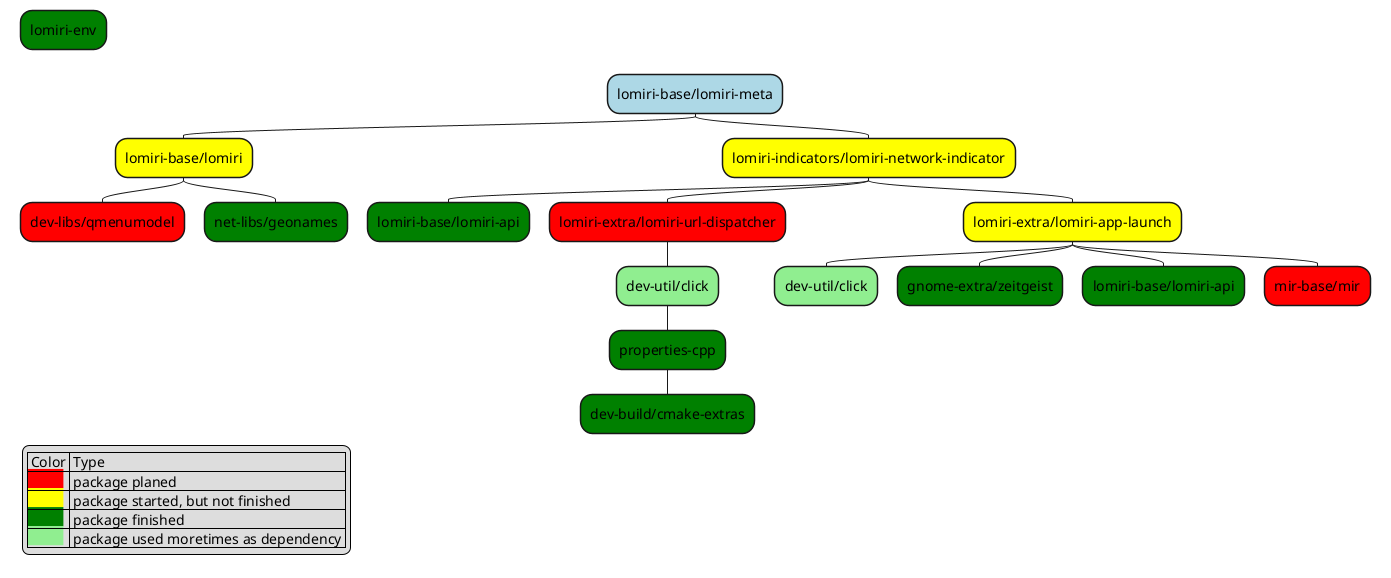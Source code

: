 @startmindmap package dependencies
legend left
    | Color | Type |
    |<back:red>          </back>| package planed|
    |<back:yellow>          </back>| package started, but not finished|
    |<back:green>          </back>| package finished|
    |<back:lightgreen>          </back>| package used moretimes as dependency |
endlegend

top to bottom direction
*[#green] lomiri-env
*[#lightblue] lomiri-base/lomiri-meta
  *[#yellow] lomiri-base/lomiri
    *[#red] dev-libs/qmenumodel
    *[#green] net-libs/geonames
  *[#yellow] lomiri-indicators/lomiri-network-indicator
    *[#green] lomiri-base/lomiri-api
    *[#red] lomiri-extra/lomiri-url-dispatcher
      *[#lightgreen] dev-util/click
        *[#green] properties-cpp
          *[#green] dev-build/cmake-extras
    *[#yellow] lomiri-extra/lomiri-app-launch
      *[#lightgreen] dev-util/click
      *[#green] gnome-extra/zeitgeist
      *[#green] lomiri-base/lomiri-api
      *[#red] mir-base/mir
@endmindmap
